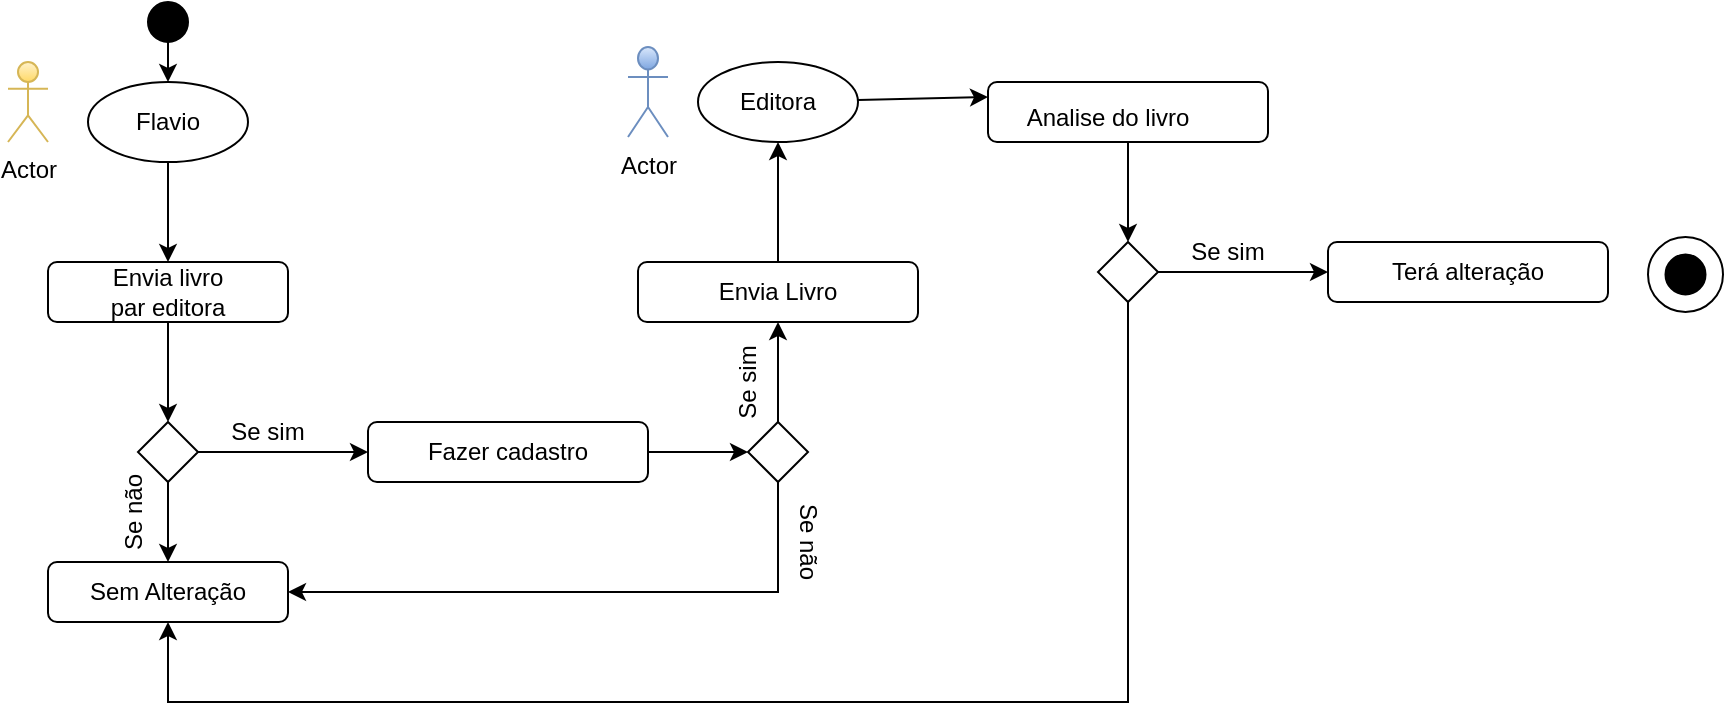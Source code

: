 <mxfile version="14.6.10" type="github">
  <diagram id="9fI3-r73ztVFC55Vn3Fi" name="Page-1">
    <mxGraphModel dx="1117" dy="670" grid="1" gridSize="10" guides="1" tooltips="1" connect="1" arrows="1" fold="1" page="1" pageScale="1" pageWidth="827" pageHeight="1169" math="0" shadow="0">
      <root>
        <mxCell id="0" />
        <mxCell id="1" parent="0" />
        <mxCell id="g2Es4-0E_vaOC5Q5clG9-123" value="" style="edgeStyle=none;rounded=0;orthogonalLoop=1;jettySize=auto;html=1;" edge="1" parent="1" source="g2Es4-0E_vaOC5Q5clG9-2" target="g2Es4-0E_vaOC5Q5clG9-122">
          <mxGeometry relative="1" as="geometry" />
        </mxCell>
        <mxCell id="g2Es4-0E_vaOC5Q5clG9-2" value="" style="ellipse;whiteSpace=wrap;html=1;aspect=fixed;fillColor=#000000;" vertex="1" parent="1">
          <mxGeometry x="290" y="130" width="20" height="20" as="geometry" />
        </mxCell>
        <mxCell id="g2Es4-0E_vaOC5Q5clG9-8" value="" style="edgeStyle=none;rounded=0;orthogonalLoop=1;jettySize=auto;html=1;" edge="1" parent="1" source="g2Es4-0E_vaOC5Q5clG9-5" target="g2Es4-0E_vaOC5Q5clG9-7">
          <mxGeometry relative="1" as="geometry" />
        </mxCell>
        <mxCell id="g2Es4-0E_vaOC5Q5clG9-5" value="" style="rounded=1;whiteSpace=wrap;html=1;strokeColor=#000000;fillColor=none;" vertex="1" parent="1">
          <mxGeometry x="240" y="260" width="120" height="30" as="geometry" />
        </mxCell>
        <mxCell id="g2Es4-0E_vaOC5Q5clG9-14" value="" style="edgeStyle=none;rounded=0;orthogonalLoop=1;jettySize=auto;html=1;" edge="1" parent="1" source="g2Es4-0E_vaOC5Q5clG9-7" target="g2Es4-0E_vaOC5Q5clG9-12">
          <mxGeometry relative="1" as="geometry" />
        </mxCell>
        <mxCell id="g2Es4-0E_vaOC5Q5clG9-133" value="" style="edgeStyle=none;rounded=0;orthogonalLoop=1;jettySize=auto;html=1;" edge="1" parent="1" source="g2Es4-0E_vaOC5Q5clG9-7" target="g2Es4-0E_vaOC5Q5clG9-132">
          <mxGeometry relative="1" as="geometry" />
        </mxCell>
        <mxCell id="g2Es4-0E_vaOC5Q5clG9-7" value="" style="rhombus;whiteSpace=wrap;html=1;strokeColor=#000000;fillColor=none;" vertex="1" parent="1">
          <mxGeometry x="285" y="340" width="30" height="30" as="geometry" />
        </mxCell>
        <mxCell id="g2Es4-0E_vaOC5Q5clG9-143" style="edgeStyle=none;rounded=0;orthogonalLoop=1;jettySize=auto;html=1;exitX=0.5;exitY=1;exitDx=0;exitDy=0;entryX=1;entryY=0.5;entryDx=0;entryDy=0;" edge="1" parent="1" source="g2Es4-0E_vaOC5Q5clG9-141" target="g2Es4-0E_vaOC5Q5clG9-137">
          <mxGeometry relative="1" as="geometry">
            <mxPoint x="570" y="430" as="targetPoint" />
            <mxPoint x="580" y="480" as="sourcePoint" />
            <Array as="points">
              <mxPoint x="605" y="425" />
            </Array>
          </mxGeometry>
        </mxCell>
        <mxCell id="g2Es4-0E_vaOC5Q5clG9-12" value="" style="rounded=1;whiteSpace=wrap;html=1;strokeColor=#000000;fillColor=none;" vertex="1" parent="1">
          <mxGeometry x="240" y="410" width="120" height="30" as="geometry" />
        </mxCell>
        <mxCell id="g2Es4-0E_vaOC5Q5clG9-128" value="" style="edgeStyle=none;rounded=0;orthogonalLoop=1;jettySize=auto;html=1;" edge="1" parent="1" source="g2Es4-0E_vaOC5Q5clG9-122" target="g2Es4-0E_vaOC5Q5clG9-5">
          <mxGeometry relative="1" as="geometry" />
        </mxCell>
        <mxCell id="g2Es4-0E_vaOC5Q5clG9-122" value="" style="ellipse;whiteSpace=wrap;html=1;strokeColor=#000000;fillColor=none;" vertex="1" parent="1">
          <mxGeometry x="260" y="170" width="80" height="40" as="geometry" />
        </mxCell>
        <mxCell id="g2Es4-0E_vaOC5Q5clG9-130" value="Flavio" style="text;html=1;strokeColor=none;fillColor=none;align=center;verticalAlign=middle;whiteSpace=wrap;rounded=0;" vertex="1" parent="1">
          <mxGeometry x="280" y="180" width="40" height="20" as="geometry" />
        </mxCell>
        <mxCell id="g2Es4-0E_vaOC5Q5clG9-131" value="Envia livro par editora" style="text;html=1;strokeColor=none;fillColor=none;align=center;verticalAlign=middle;whiteSpace=wrap;rounded=0;" vertex="1" parent="1">
          <mxGeometry x="265" y="265" width="70" height="20" as="geometry" />
        </mxCell>
        <mxCell id="g2Es4-0E_vaOC5Q5clG9-142" value="" style="edgeStyle=none;rounded=0;orthogonalLoop=1;jettySize=auto;html=1;" edge="1" parent="1" source="g2Es4-0E_vaOC5Q5clG9-132" target="g2Es4-0E_vaOC5Q5clG9-141">
          <mxGeometry relative="1" as="geometry" />
        </mxCell>
        <mxCell id="g2Es4-0E_vaOC5Q5clG9-132" value="" style="rounded=1;whiteSpace=wrap;html=1;strokeColor=#000000;fillColor=none;" vertex="1" parent="1">
          <mxGeometry x="400" y="340" width="140" height="30" as="geometry" />
        </mxCell>
        <mxCell id="g2Es4-0E_vaOC5Q5clG9-134" value="Actor" style="shape=umlActor;verticalLabelPosition=bottom;verticalAlign=top;html=1;outlineConnect=0;strokeColor=#d6b656;fillColor=#fff2cc;gradientColor=#ffd966;" vertex="1" parent="1">
          <mxGeometry x="220" y="160" width="20" height="40" as="geometry" />
        </mxCell>
        <mxCell id="g2Es4-0E_vaOC5Q5clG9-135" value="Se sim" style="text;html=1;strokeColor=none;fillColor=none;align=center;verticalAlign=middle;whiteSpace=wrap;rounded=0;" vertex="1" parent="1">
          <mxGeometry x="330" y="340" width="40" height="10" as="geometry" />
        </mxCell>
        <mxCell id="g2Es4-0E_vaOC5Q5clG9-136" value="Se não" style="text;html=1;strokeColor=none;fillColor=none;align=center;verticalAlign=middle;whiteSpace=wrap;rounded=0;rotation=270;" vertex="1" parent="1">
          <mxGeometry x="260" y="380" width="46" height="10" as="geometry" />
        </mxCell>
        <mxCell id="g2Es4-0E_vaOC5Q5clG9-137" value="Sem Alteração" style="text;html=1;strokeColor=none;fillColor=none;align=center;verticalAlign=middle;whiteSpace=wrap;rounded=0;" vertex="1" parent="1">
          <mxGeometry x="240" y="410" width="120" height="30" as="geometry" />
        </mxCell>
        <mxCell id="g2Es4-0E_vaOC5Q5clG9-139" value="Fazer cadastro" style="text;html=1;strokeColor=none;fillColor=none;align=center;verticalAlign=middle;whiteSpace=wrap;rounded=0;" vertex="1" parent="1">
          <mxGeometry x="425" y="347.5" width="90" height="15" as="geometry" />
        </mxCell>
        <mxCell id="g2Es4-0E_vaOC5Q5clG9-146" value="" style="edgeStyle=none;rounded=0;orthogonalLoop=1;jettySize=auto;html=1;" edge="1" parent="1" source="g2Es4-0E_vaOC5Q5clG9-141" target="g2Es4-0E_vaOC5Q5clG9-145">
          <mxGeometry relative="1" as="geometry" />
        </mxCell>
        <mxCell id="g2Es4-0E_vaOC5Q5clG9-141" value="" style="rhombus;whiteSpace=wrap;html=1;strokeColor=#000000;fillColor=none;" vertex="1" parent="1">
          <mxGeometry x="590" y="340" width="30" height="30" as="geometry" />
        </mxCell>
        <mxCell id="g2Es4-0E_vaOC5Q5clG9-144" value="Se não" style="text;html=1;strokeColor=none;fillColor=none;align=center;verticalAlign=middle;whiteSpace=wrap;rounded=0;rotation=90;" vertex="1" parent="1">
          <mxGeometry x="590" y="390" width="60" height="20" as="geometry" />
        </mxCell>
        <mxCell id="g2Es4-0E_vaOC5Q5clG9-163" style="edgeStyle=none;rounded=0;orthogonalLoop=1;jettySize=auto;html=1;entryX=0.5;entryY=1;entryDx=0;entryDy=0;" edge="1" parent="1" source="g2Es4-0E_vaOC5Q5clG9-145" target="g2Es4-0E_vaOC5Q5clG9-154">
          <mxGeometry relative="1" as="geometry" />
        </mxCell>
        <mxCell id="g2Es4-0E_vaOC5Q5clG9-145" value="" style="rounded=1;whiteSpace=wrap;html=1;strokeColor=#000000;fillColor=none;" vertex="1" parent="1">
          <mxGeometry x="535" y="260" width="140" height="30" as="geometry" />
        </mxCell>
        <mxCell id="g2Es4-0E_vaOC5Q5clG9-151" value="Se sim" style="text;html=1;strokeColor=none;fillColor=none;align=center;verticalAlign=middle;whiteSpace=wrap;rounded=0;rotation=270;" vertex="1" parent="1">
          <mxGeometry x="570" y="310" width="40" height="20" as="geometry" />
        </mxCell>
        <mxCell id="g2Es4-0E_vaOC5Q5clG9-152" value="Envia Livro" style="text;html=1;strokeColor=none;fillColor=none;align=center;verticalAlign=middle;whiteSpace=wrap;rounded=0;" vertex="1" parent="1">
          <mxGeometry x="570" y="265" width="70" height="20" as="geometry" />
        </mxCell>
        <mxCell id="g2Es4-0E_vaOC5Q5clG9-168" value="" style="edgeStyle=none;rounded=0;orthogonalLoop=1;jettySize=auto;html=1;entryX=0;entryY=0.25;entryDx=0;entryDy=0;" edge="1" parent="1" source="g2Es4-0E_vaOC5Q5clG9-154" target="g2Es4-0E_vaOC5Q5clG9-165">
          <mxGeometry relative="1" as="geometry" />
        </mxCell>
        <mxCell id="g2Es4-0E_vaOC5Q5clG9-154" value="" style="ellipse;whiteSpace=wrap;html=1;strokeColor=#000000;fillColor=none;" vertex="1" parent="1">
          <mxGeometry x="565" y="160" width="80" height="40" as="geometry" />
        </mxCell>
        <mxCell id="g2Es4-0E_vaOC5Q5clG9-155" value="Editora" style="text;html=1;strokeColor=none;fillColor=none;align=center;verticalAlign=middle;whiteSpace=wrap;rounded=0;" vertex="1" parent="1">
          <mxGeometry x="585" y="170" width="40" height="20" as="geometry" />
        </mxCell>
        <mxCell id="g2Es4-0E_vaOC5Q5clG9-164" value="Actor" style="shape=umlActor;verticalLabelPosition=bottom;verticalAlign=top;html=1;outlineConnect=0;strokeColor=#6c8ebf;fillColor=#dae8fc;gradientColor=#7ea6e0;" vertex="1" parent="1">
          <mxGeometry x="530" y="152.5" width="20" height="45" as="geometry" />
        </mxCell>
        <mxCell id="g2Es4-0E_vaOC5Q5clG9-170" style="edgeStyle=none;rounded=0;orthogonalLoop=1;jettySize=auto;html=1;exitX=0.5;exitY=1;exitDx=0;exitDy=0;entryX=0.5;entryY=0;entryDx=0;entryDy=0;" edge="1" parent="1" source="g2Es4-0E_vaOC5Q5clG9-165" target="g2Es4-0E_vaOC5Q5clG9-169">
          <mxGeometry relative="1" as="geometry" />
        </mxCell>
        <mxCell id="g2Es4-0E_vaOC5Q5clG9-165" value="" style="rounded=1;whiteSpace=wrap;html=1;strokeColor=#000000;fillColor=none;" vertex="1" parent="1">
          <mxGeometry x="710" y="170" width="140" height="30" as="geometry" />
        </mxCell>
        <mxCell id="g2Es4-0E_vaOC5Q5clG9-166" value="&lt;br&gt;Analise do livro" style="text;html=1;strokeColor=none;fillColor=none;align=center;verticalAlign=middle;whiteSpace=wrap;rounded=0;" vertex="1" parent="1">
          <mxGeometry x="720" y="170" width="100" height="20" as="geometry" />
        </mxCell>
        <mxCell id="g2Es4-0E_vaOC5Q5clG9-173" style="edgeStyle=none;rounded=0;orthogonalLoop=1;jettySize=auto;html=1;entryX=0;entryY=0.5;entryDx=0;entryDy=0;" edge="1" parent="1" source="g2Es4-0E_vaOC5Q5clG9-169" target="g2Es4-0E_vaOC5Q5clG9-172">
          <mxGeometry relative="1" as="geometry" />
        </mxCell>
        <mxCell id="g2Es4-0E_vaOC5Q5clG9-179" style="edgeStyle=none;rounded=0;orthogonalLoop=1;jettySize=auto;html=1;entryX=0.5;entryY=1;entryDx=0;entryDy=0;" edge="1" parent="1" source="g2Es4-0E_vaOC5Q5clG9-169" target="g2Es4-0E_vaOC5Q5clG9-137">
          <mxGeometry relative="1" as="geometry">
            <mxPoint x="300" y="470" as="targetPoint" />
            <Array as="points">
              <mxPoint x="780" y="480" />
              <mxPoint x="300" y="480" />
            </Array>
          </mxGeometry>
        </mxCell>
        <mxCell id="g2Es4-0E_vaOC5Q5clG9-169" value="" style="rhombus;whiteSpace=wrap;html=1;strokeColor=#000000;fillColor=none;" vertex="1" parent="1">
          <mxGeometry x="765" y="250" width="30" height="30" as="geometry" />
        </mxCell>
        <mxCell id="g2Es4-0E_vaOC5Q5clG9-172" value="" style="rounded=1;whiteSpace=wrap;html=1;strokeColor=#000000;fillColor=none;" vertex="1" parent="1">
          <mxGeometry x="880" y="250" width="140" height="30" as="geometry" />
        </mxCell>
        <mxCell id="g2Es4-0E_vaOC5Q5clG9-175" value="Terá alteração" style="text;html=1;strokeColor=none;fillColor=none;align=center;verticalAlign=middle;whiteSpace=wrap;rounded=0;" vertex="1" parent="1">
          <mxGeometry x="900" y="255" width="100" height="20" as="geometry" />
        </mxCell>
        <mxCell id="g2Es4-0E_vaOC5Q5clG9-177" value="Se sim" style="text;html=1;strokeColor=none;fillColor=none;align=center;verticalAlign=middle;whiteSpace=wrap;rounded=0;" vertex="1" parent="1">
          <mxGeometry x="810" y="245" width="40" height="20" as="geometry" />
        </mxCell>
        <mxCell id="g2Es4-0E_vaOC5Q5clG9-180" value="" style="ellipse;whiteSpace=wrap;html=1;aspect=fixed;strokeColor=#000000;fillColor=none;" vertex="1" parent="1">
          <mxGeometry x="1040" y="247.5" width="37.5" height="37.5" as="geometry" />
        </mxCell>
        <mxCell id="g2Es4-0E_vaOC5Q5clG9-190" value="" style="ellipse;whiteSpace=wrap;html=1;aspect=fixed;fillColor=#000000;" vertex="1" parent="1">
          <mxGeometry x="1048.75" y="256.25" width="20" height="20" as="geometry" />
        </mxCell>
      </root>
    </mxGraphModel>
  </diagram>
</mxfile>
